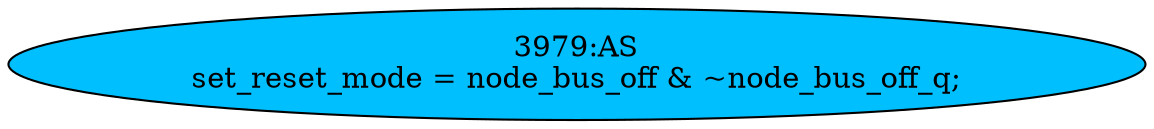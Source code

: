 strict digraph "" {
	node [label="\N"];
	"3979:AS"	 [ast="<pyverilog.vparser.ast.Assign object at 0x7f44f6ae3490>",
		def_var="['set_reset_mode']",
		fillcolor=deepskyblue,
		label="3979:AS
set_reset_mode = node_bus_off & ~node_bus_off_q;",
		statements="[]",
		style=filled,
		typ=Assign,
		use_var="['node_bus_off', 'node_bus_off_q']"];
}
